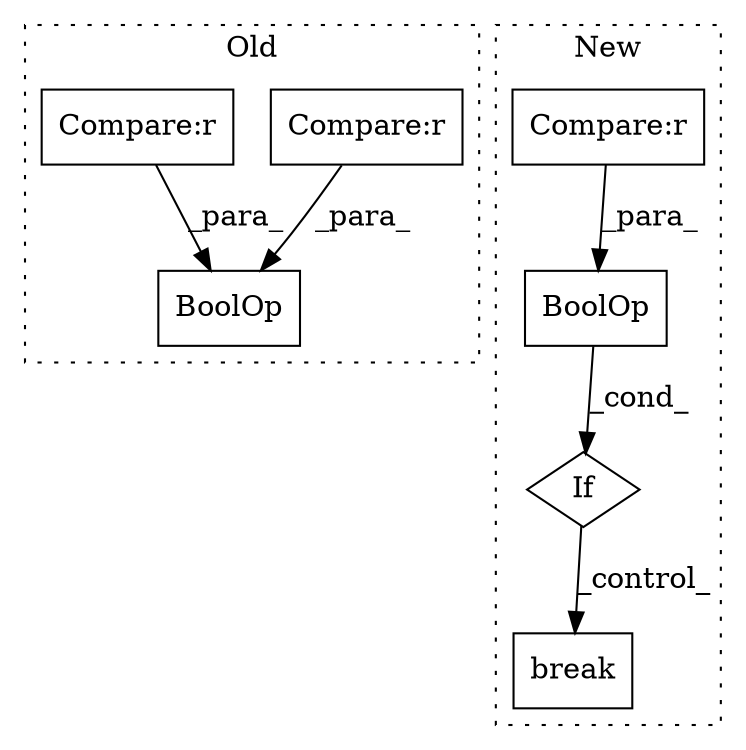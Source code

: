 digraph G {
subgraph cluster0 {
1 [label="BoolOp" a="72" s="18908" l="40" shape="box"];
4 [label="Compare:r" a="40" s="18908" l="17" shape="box"];
7 [label="Compare:r" a="40" s="18929" l="19" shape="box"];
label = "Old";
style="dotted";
}
subgraph cluster1 {
2 [label="break" a="94" s="22291" l="5" shape="box"];
3 [label="If" a="96" s="22230" l="3" shape="diamond"];
5 [label="Compare:r" a="40" s="22233" l="17" shape="box"];
6 [label="BoolOp" a="72" s="22233" l="40" shape="box"];
label = "New";
style="dotted";
}
3 -> 2 [label="_control_"];
4 -> 1 [label="_para_"];
5 -> 6 [label="_para_"];
6 -> 3 [label="_cond_"];
7 -> 1 [label="_para_"];
}